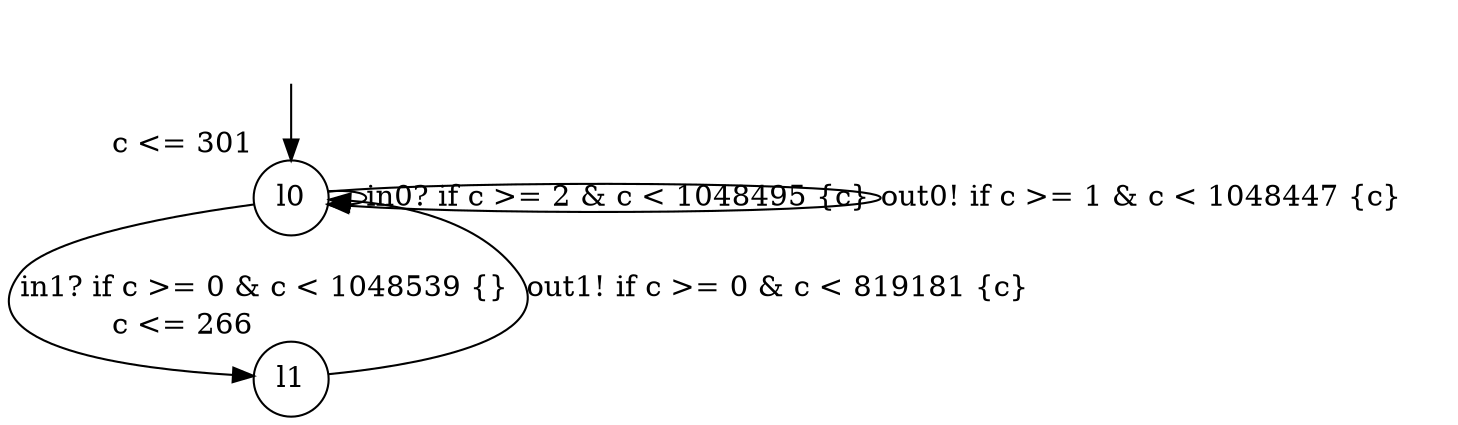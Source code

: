 digraph g {
__start0 [label="" shape="none"];
l0 [shape="circle" margin=0 label="l0", xlabel="c <= 301"];
l1 [shape="circle" margin=0 label="l1", xlabel="c <= 266"];
l0 -> l0 [label="in0? if c >= 2 & c < 1048495 {c} "];
l0 -> l1 [label="in1? if c >= 0 & c < 1048539 {} "];
l0 -> l0 [label="out0! if c >= 1 & c < 1048447 {c} "];
l1 -> l0 [label="out1! if c >= 0 & c < 819181 {c} "];
__start0 -> l0;
}
